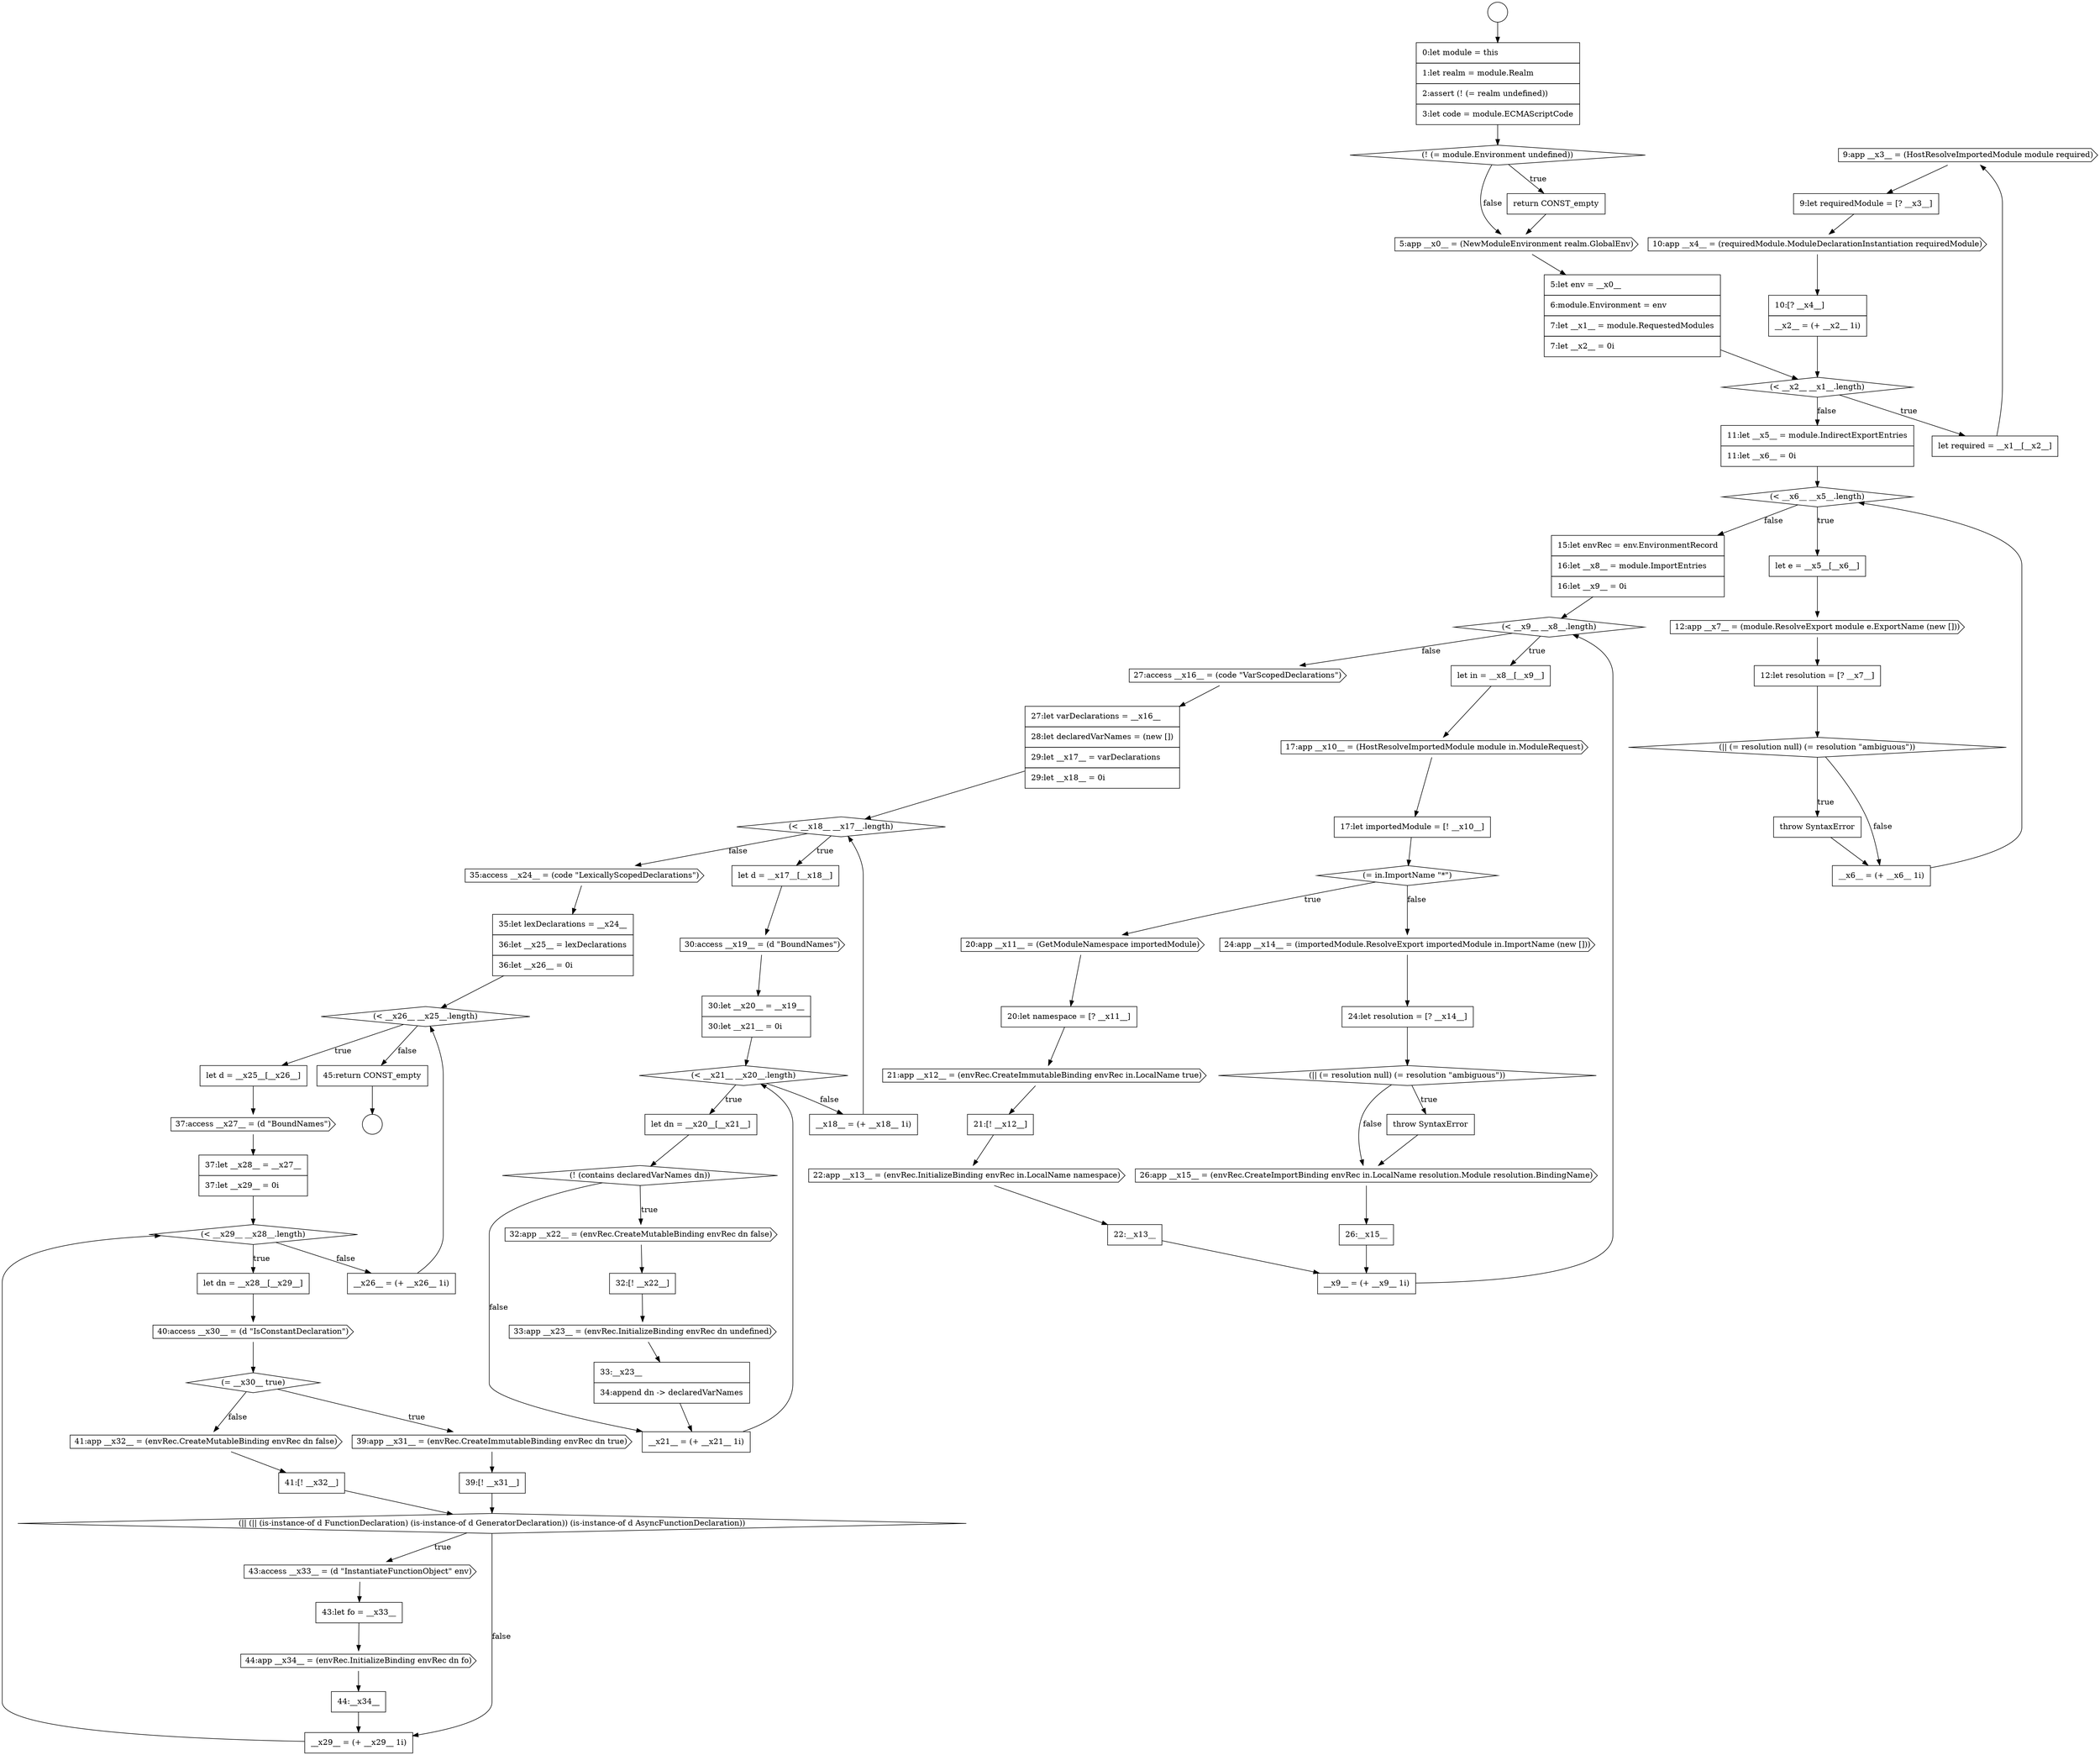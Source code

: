 digraph {
  node9746 [shape=cds, label=<<font color="black">9:app __x3__ = (HostResolveImportedModule module required)</font>> color="black" fillcolor="white" style=filled]
  node9805 [shape=none, margin=0, label=<<font color="black">
    <table border="0" cellborder="1" cellspacing="0" cellpadding="10">
      <tr><td align="left">41:[! __x32__]</td></tr>
    </table>
  </font>> color="black" fillcolor="white" style=filled]
  node9765 [shape=none, margin=0, label=<<font color="black">
    <table border="0" cellborder="1" cellspacing="0" cellpadding="10">
      <tr><td align="left">20:let namespace = [? __x11__]</td></tr>
    </table>
  </font>> color="black" fillcolor="white" style=filled]
  node9798 [shape=diamond, label=<<font color="black">(&lt; __x29__ __x28__.length)</font>> color="black" fillcolor="white" style=filled]
  node9786 [shape=cds, label=<<font color="black">32:app __x22__ = (envRec.CreateMutableBinding envRec dn false)</font>> color="black" fillcolor="white" style=filled]
  node9754 [shape=none, margin=0, label=<<font color="black">
    <table border="0" cellborder="1" cellspacing="0" cellpadding="10">
      <tr><td align="left">12:let resolution = [? __x7__]</td></tr>
    </table>
  </font>> color="black" fillcolor="white" style=filled]
  node9791 [shape=none, margin=0, label=<<font color="black">
    <table border="0" cellborder="1" cellspacing="0" cellpadding="10">
      <tr><td align="left">__x18__ = (+ __x18__ 1i)</td></tr>
    </table>
  </font>> color="black" fillcolor="white" style=filled]
  node9769 [shape=none, margin=0, label=<<font color="black">
    <table border="0" cellborder="1" cellspacing="0" cellpadding="10">
      <tr><td align="left">22:__x13__</td></tr>
    </table>
  </font>> color="black" fillcolor="white" style=filled]
  node9759 [shape=diamond, label=<<font color="black">(&lt; __x9__ __x8__.length)</font>> color="black" fillcolor="white" style=filled]
  node9813 [shape=none, margin=0, label=<<font color="black">
    <table border="0" cellborder="1" cellspacing="0" cellpadding="10">
      <tr><td align="left">45:return CONST_empty</td></tr>
    </table>
  </font>> color="black" fillcolor="white" style=filled]
  node9801 [shape=diamond, label=<<font color="black">(= __x30__ true)</font>> color="black" fillcolor="white" style=filled]
  node9774 [shape=cds, label=<<font color="black">26:app __x15__ = (envRec.CreateImportBinding envRec in.LocalName resolution.Module resolution.BindingName)</font>> color="black" fillcolor="white" style=filled]
  node9800 [shape=cds, label=<<font color="black">40:access __x30__ = (d &quot;IsConstantDeclaration&quot;)</font>> color="black" fillcolor="white" style=filled]
  node9768 [shape=cds, label=<<font color="black">22:app __x13__ = (envRec.InitializeBinding envRec in.LocalName namespace)</font>> color="black" fillcolor="white" style=filled]
  node9811 [shape=none, margin=0, label=<<font color="black">
    <table border="0" cellborder="1" cellspacing="0" cellpadding="10">
      <tr><td align="left">__x29__ = (+ __x29__ 1i)</td></tr>
    </table>
  </font>> color="black" fillcolor="white" style=filled]
  node9781 [shape=cds, label=<<font color="black">30:access __x19__ = (d &quot;BoundNames&quot;)</font>> color="black" fillcolor="white" style=filled]
  node9779 [shape=diamond, label=<<font color="black">(&lt; __x18__ __x17__.length)</font>> color="black" fillcolor="white" style=filled]
  node9749 [shape=none, margin=0, label=<<font color="black">
    <table border="0" cellborder="1" cellspacing="0" cellpadding="10">
      <tr><td align="left">10:[? __x4__]</td></tr>
      <tr><td align="left">__x2__ = (+ __x2__ 1i)</td></tr>
    </table>
  </font>> color="black" fillcolor="white" style=filled]
  node9796 [shape=cds, label=<<font color="black">37:access __x27__ = (d &quot;BoundNames&quot;)</font>> color="black" fillcolor="white" style=filled]
  node9743 [shape=none, margin=0, label=<<font color="black">
    <table border="0" cellborder="1" cellspacing="0" cellpadding="10">
      <tr><td align="left">5:let env = __x0__</td></tr>
      <tr><td align="left">6:module.Environment = env</td></tr>
      <tr><td align="left">7:let __x1__ = module.RequestedModules</td></tr>
      <tr><td align="left">7:let __x2__ = 0i</td></tr>
    </table>
  </font>> color="black" fillcolor="white" style=filled]
  node9764 [shape=cds, label=<<font color="black">20:app __x11__ = (GetModuleNamespace importedModule)</font>> color="black" fillcolor="white" style=filled]
  node9738 [shape=circle label=" " color="black" fillcolor="white" style=filled]
  node9797 [shape=none, margin=0, label=<<font color="black">
    <table border="0" cellborder="1" cellspacing="0" cellpadding="10">
      <tr><td align="left">37:let __x28__ = __x27__</td></tr>
      <tr><td align="left">37:let __x29__ = 0i</td></tr>
    </table>
  </font>> color="black" fillcolor="white" style=filled]
  node9785 [shape=diamond, label=<<font color="black">(! (contains declaredVarNames dn))</font>> color="black" fillcolor="white" style=filled]
  node9753 [shape=cds, label=<<font color="black">12:app __x7__ = (module.ResolveExport module e.ExportName (new []))</font>> color="black" fillcolor="white" style=filled]
  node9745 [shape=none, margin=0, label=<<font color="black">
    <table border="0" cellborder="1" cellspacing="0" cellpadding="10">
      <tr><td align="left">let required = __x1__[__x2__]</td></tr>
    </table>
  </font>> color="black" fillcolor="white" style=filled]
  node9790 [shape=none, margin=0, label=<<font color="black">
    <table border="0" cellborder="1" cellspacing="0" cellpadding="10">
      <tr><td align="left">__x21__ = (+ __x21__ 1i)</td></tr>
    </table>
  </font>> color="black" fillcolor="white" style=filled]
  node9758 [shape=none, margin=0, label=<<font color="black">
    <table border="0" cellborder="1" cellspacing="0" cellpadding="10">
      <tr><td align="left">15:let envRec = env.EnvironmentRecord</td></tr>
      <tr><td align="left">16:let __x8__ = module.ImportEntries</td></tr>
      <tr><td align="left">16:let __x9__ = 0i</td></tr>
    </table>
  </font>> color="black" fillcolor="white" style=filled]
  node9804 [shape=cds, label=<<font color="black">41:app __x32__ = (envRec.CreateMutableBinding envRec dn false)</font>> color="black" fillcolor="white" style=filled]
  node9773 [shape=none, margin=0, label=<<font color="black">
    <table border="0" cellborder="1" cellspacing="0" cellpadding="10">
      <tr><td align="left">throw SyntaxError</td></tr>
    </table>
  </font>> color="black" fillcolor="white" style=filled]
  node9772 [shape=diamond, label=<<font color="black">(|| (= resolution null) (= resolution &quot;ambiguous&quot;))</font>> color="black" fillcolor="white" style=filled]
  node9761 [shape=cds, label=<<font color="black">17:app __x10__ = (HostResolveImportedModule module in.ModuleRequest)</font>> color="black" fillcolor="white" style=filled]
  node9739 [shape=none, margin=0, label=<<font color="black">
    <table border="0" cellborder="1" cellspacing="0" cellpadding="10">
      <tr><td align="left">0:let module = this</td></tr>
      <tr><td align="left">1:let realm = module.Realm</td></tr>
      <tr><td align="left">2:assert (! (= realm undefined))</td></tr>
      <tr><td align="left">3:let code = module.ECMAScriptCode</td></tr>
    </table>
  </font>> color="black" fillcolor="white" style=filled]
  node9782 [shape=none, margin=0, label=<<font color="black">
    <table border="0" cellborder="1" cellspacing="0" cellpadding="10">
      <tr><td align="left">30:let __x20__ = __x19__</td></tr>
      <tr><td align="left">30:let __x21__ = 0i</td></tr>
    </table>
  </font>> color="black" fillcolor="white" style=filled]
  node9750 [shape=none, margin=0, label=<<font color="black">
    <table border="0" cellborder="1" cellspacing="0" cellpadding="10">
      <tr><td align="left">11:let __x5__ = module.IndirectExportEntries</td></tr>
      <tr><td align="left">11:let __x6__ = 0i</td></tr>
    </table>
  </font>> color="black" fillcolor="white" style=filled]
  node9793 [shape=none, margin=0, label=<<font color="black">
    <table border="0" cellborder="1" cellspacing="0" cellpadding="10">
      <tr><td align="left">35:let lexDeclarations = __x24__</td></tr>
      <tr><td align="left">36:let __x25__ = lexDeclarations</td></tr>
      <tr><td align="left">36:let __x26__ = 0i</td></tr>
    </table>
  </font>> color="black" fillcolor="white" style=filled]
  node9744 [shape=diamond, label=<<font color="black">(&lt; __x2__ __x1__.length)</font>> color="black" fillcolor="white" style=filled]
  node9776 [shape=none, margin=0, label=<<font color="black">
    <table border="0" cellborder="1" cellspacing="0" cellpadding="10">
      <tr><td align="left">__x9__ = (+ __x9__ 1i)</td></tr>
    </table>
  </font>> color="black" fillcolor="white" style=filled]
  node9808 [shape=none, margin=0, label=<<font color="black">
    <table border="0" cellborder="1" cellspacing="0" cellpadding="10">
      <tr><td align="left">43:let fo = __x33__</td></tr>
    </table>
  </font>> color="black" fillcolor="white" style=filled]
  node9803 [shape=none, margin=0, label=<<font color="black">
    <table border="0" cellborder="1" cellspacing="0" cellpadding="10">
      <tr><td align="left">39:[! __x31__]</td></tr>
    </table>
  </font>> color="black" fillcolor="white" style=filled]
  node9771 [shape=none, margin=0, label=<<font color="black">
    <table border="0" cellborder="1" cellspacing="0" cellpadding="10">
      <tr><td align="left">24:let resolution = [? __x14__]</td></tr>
    </table>
  </font>> color="black" fillcolor="white" style=filled]
  node9789 [shape=none, margin=0, label=<<font color="black">
    <table border="0" cellborder="1" cellspacing="0" cellpadding="10">
      <tr><td align="left">33:__x23__</td></tr>
      <tr><td align="left">34:append dn -&gt; declaredVarNames</td></tr>
    </table>
  </font>> color="black" fillcolor="white" style=filled]
  node9757 [shape=none, margin=0, label=<<font color="black">
    <table border="0" cellborder="1" cellspacing="0" cellpadding="10">
      <tr><td align="left">__x6__ = (+ __x6__ 1i)</td></tr>
    </table>
  </font>> color="black" fillcolor="white" style=filled]
  node9756 [shape=none, margin=0, label=<<font color="black">
    <table border="0" cellborder="1" cellspacing="0" cellpadding="10">
      <tr><td align="left">throw SyntaxError</td></tr>
    </table>
  </font>> color="black" fillcolor="white" style=filled]
  node9751 [shape=diamond, label=<<font color="black">(&lt; __x6__ __x5__.length)</font>> color="black" fillcolor="white" style=filled]
  node9741 [shape=none, margin=0, label=<<font color="black">
    <table border="0" cellborder="1" cellspacing="0" cellpadding="10">
      <tr><td align="left">return CONST_empty</td></tr>
    </table>
  </font>> color="black" fillcolor="white" style=filled]
  node9740 [shape=diamond, label=<<font color="black">(! (= module.Environment undefined))</font>> color="black" fillcolor="white" style=filled]
  node9762 [shape=none, margin=0, label=<<font color="black">
    <table border="0" cellborder="1" cellspacing="0" cellpadding="10">
      <tr><td align="left">17:let importedModule = [! __x10__]</td></tr>
    </table>
  </font>> color="black" fillcolor="white" style=filled]
  node9777 [shape=cds, label=<<font color="black">27:access __x16__ = (code &quot;VarScopedDeclarations&quot;)</font>> color="black" fillcolor="white" style=filled]
  node9783 [shape=diamond, label=<<font color="black">(&lt; __x21__ __x20__.length)</font>> color="black" fillcolor="white" style=filled]
  node9794 [shape=diamond, label=<<font color="black">(&lt; __x26__ __x25__.length)</font>> color="black" fillcolor="white" style=filled]
  node9766 [shape=cds, label=<<font color="black">21:app __x12__ = (envRec.CreateImmutableBinding envRec in.LocalName true)</font>> color="black" fillcolor="white" style=filled]
  node9809 [shape=cds, label=<<font color="black">44:app __x34__ = (envRec.InitializeBinding envRec dn fo)</font>> color="black" fillcolor="white" style=filled]
  node9807 [shape=cds, label=<<font color="black">43:access __x33__ = (d &quot;InstantiateFunctionObject&quot; env)</font>> color="black" fillcolor="white" style=filled]
  node9775 [shape=none, margin=0, label=<<font color="black">
    <table border="0" cellborder="1" cellspacing="0" cellpadding="10">
      <tr><td align="left">26:__x15__</td></tr>
    </table>
  </font>> color="black" fillcolor="white" style=filled]
  node9747 [shape=none, margin=0, label=<<font color="black">
    <table border="0" cellborder="1" cellspacing="0" cellpadding="10">
      <tr><td align="left">9:let requiredModule = [? __x3__]</td></tr>
    </table>
  </font>> color="black" fillcolor="white" style=filled]
  node9770 [shape=cds, label=<<font color="black">24:app __x14__ = (importedModule.ResolveExport importedModule in.ImportName (new []))</font>> color="black" fillcolor="white" style=filled]
  node9760 [shape=none, margin=0, label=<<font color="black">
    <table border="0" cellborder="1" cellspacing="0" cellpadding="10">
      <tr><td align="left">let in = __x8__[__x9__]</td></tr>
    </table>
  </font>> color="black" fillcolor="white" style=filled]
  node9780 [shape=none, margin=0, label=<<font color="black">
    <table border="0" cellborder="1" cellspacing="0" cellpadding="10">
      <tr><td align="left">let d = __x17__[__x18__]</td></tr>
    </table>
  </font>> color="black" fillcolor="white" style=filled]
  node9755 [shape=diamond, label=<<font color="black">(|| (= resolution null) (= resolution &quot;ambiguous&quot;))</font>> color="black" fillcolor="white" style=filled]
  node9802 [shape=cds, label=<<font color="black">39:app __x31__ = (envRec.CreateImmutableBinding envRec dn true)</font>> color="black" fillcolor="white" style=filled]
  node9792 [shape=cds, label=<<font color="black">35:access __x24__ = (code &quot;LexicallyScopedDeclarations&quot;)</font>> color="black" fillcolor="white" style=filled]
  node9799 [shape=none, margin=0, label=<<font color="black">
    <table border="0" cellborder="1" cellspacing="0" cellpadding="10">
      <tr><td align="left">let dn = __x28__[__x29__]</td></tr>
    </table>
  </font>> color="black" fillcolor="white" style=filled]
  node9787 [shape=none, margin=0, label=<<font color="black">
    <table border="0" cellborder="1" cellspacing="0" cellpadding="10">
      <tr><td align="left">32:[! __x22__]</td></tr>
    </table>
  </font>> color="black" fillcolor="white" style=filled]
  node9812 [shape=none, margin=0, label=<<font color="black">
    <table border="0" cellborder="1" cellspacing="0" cellpadding="10">
      <tr><td align="left">__x26__ = (+ __x26__ 1i)</td></tr>
    </table>
  </font>> color="black" fillcolor="white" style=filled]
  node9806 [shape=diamond, label=<<font color="black">(|| (|| (is-instance-of d FunctionDeclaration) (is-instance-of d GeneratorDeclaration)) (is-instance-of d AsyncFunctionDeclaration))</font>> color="black" fillcolor="white" style=filled]
  node9767 [shape=none, margin=0, label=<<font color="black">
    <table border="0" cellborder="1" cellspacing="0" cellpadding="10">
      <tr><td align="left">21:[! __x12__]</td></tr>
    </table>
  </font>> color="black" fillcolor="white" style=filled]
  node9788 [shape=cds, label=<<font color="black">33:app __x23__ = (envRec.InitializeBinding envRec dn undefined)</font>> color="black" fillcolor="white" style=filled]
  node9778 [shape=none, margin=0, label=<<font color="black">
    <table border="0" cellborder="1" cellspacing="0" cellpadding="10">
      <tr><td align="left">27:let varDeclarations = __x16__</td></tr>
      <tr><td align="left">28:let declaredVarNames = (new [])</td></tr>
      <tr><td align="left">29:let __x17__ = varDeclarations</td></tr>
      <tr><td align="left">29:let __x18__ = 0i</td></tr>
    </table>
  </font>> color="black" fillcolor="white" style=filled]
  node9752 [shape=none, margin=0, label=<<font color="black">
    <table border="0" cellborder="1" cellspacing="0" cellpadding="10">
      <tr><td align="left">let e = __x5__[__x6__]</td></tr>
    </table>
  </font>> color="black" fillcolor="white" style=filled]
  node9795 [shape=none, margin=0, label=<<font color="black">
    <table border="0" cellborder="1" cellspacing="0" cellpadding="10">
      <tr><td align="left">let d = __x25__[__x26__]</td></tr>
    </table>
  </font>> color="black" fillcolor="white" style=filled]
  node9742 [shape=cds, label=<<font color="black">5:app __x0__ = (NewModuleEnvironment realm.GlobalEnv)</font>> color="black" fillcolor="white" style=filled]
  node9810 [shape=none, margin=0, label=<<font color="black">
    <table border="0" cellborder="1" cellspacing="0" cellpadding="10">
      <tr><td align="left">44:__x34__</td></tr>
    </table>
  </font>> color="black" fillcolor="white" style=filled]
  node9763 [shape=diamond, label=<<font color="black">(= in.ImportName &quot;*&quot;)</font>> color="black" fillcolor="white" style=filled]
  node9737 [shape=circle label=" " color="black" fillcolor="white" style=filled]
  node9784 [shape=none, margin=0, label=<<font color="black">
    <table border="0" cellborder="1" cellspacing="0" cellpadding="10">
      <tr><td align="left">let dn = __x20__[__x21__]</td></tr>
    </table>
  </font>> color="black" fillcolor="white" style=filled]
  node9748 [shape=cds, label=<<font color="black">10:app __x4__ = (requiredModule.ModuleDeclarationInstantiation requiredModule)</font>> color="black" fillcolor="white" style=filled]
  node9751 -> node9752 [label=<<font color="black">true</font>> color="black"]
  node9751 -> node9758 [label=<<font color="black">false</font>> color="black"]
  node9773 -> node9774 [ color="black"]
  node9789 -> node9790 [ color="black"]
  node9811 -> node9798 [ color="black"]
  node9776 -> node9759 [ color="black"]
  node9805 -> node9806 [ color="black"]
  node9752 -> node9753 [ color="black"]
  node9785 -> node9786 [label=<<font color="black">true</font>> color="black"]
  node9785 -> node9790 [label=<<font color="black">false</font>> color="black"]
  node9803 -> node9806 [ color="black"]
  node9774 -> node9775 [ color="black"]
  node9813 -> node9738 [ color="black"]
  node9809 -> node9810 [ color="black"]
  node9778 -> node9779 [ color="black"]
  node9786 -> node9787 [ color="black"]
  node9804 -> node9805 [ color="black"]
  node9791 -> node9779 [ color="black"]
  node9757 -> node9751 [ color="black"]
  node9748 -> node9749 [ color="black"]
  node9740 -> node9741 [label=<<font color="black">true</font>> color="black"]
  node9740 -> node9742 [label=<<font color="black">false</font>> color="black"]
  node9788 -> node9789 [ color="black"]
  node9772 -> node9773 [label=<<font color="black">true</font>> color="black"]
  node9772 -> node9774 [label=<<font color="black">false</font>> color="black"]
  node9760 -> node9761 [ color="black"]
  node9806 -> node9807 [label=<<font color="black">true</font>> color="black"]
  node9806 -> node9811 [label=<<font color="black">false</font>> color="black"]
  node9783 -> node9784 [label=<<font color="black">true</font>> color="black"]
  node9783 -> node9791 [label=<<font color="black">false</font>> color="black"]
  node9790 -> node9783 [ color="black"]
  node9745 -> node9746 [ color="black"]
  node9742 -> node9743 [ color="black"]
  node9766 -> node9767 [ color="black"]
  node9741 -> node9742 [ color="black"]
  node9754 -> node9755 [ color="black"]
  node9781 -> node9782 [ color="black"]
  node9777 -> node9778 [ color="black"]
  node9794 -> node9795 [label=<<font color="black">true</font>> color="black"]
  node9794 -> node9813 [label=<<font color="black">false</font>> color="black"]
  node9761 -> node9762 [ color="black"]
  node9770 -> node9771 [ color="black"]
  node9769 -> node9776 [ color="black"]
  node9749 -> node9744 [ color="black"]
  node9810 -> node9811 [ color="black"]
  node9739 -> node9740 [ color="black"]
  node9756 -> node9757 [ color="black"]
  node9812 -> node9794 [ color="black"]
  node9765 -> node9766 [ color="black"]
  node9762 -> node9763 [ color="black"]
  node9768 -> node9769 [ color="black"]
  node9797 -> node9798 [ color="black"]
  node9767 -> node9768 [ color="black"]
  node9750 -> node9751 [ color="black"]
  node9801 -> node9802 [label=<<font color="black">true</font>> color="black"]
  node9801 -> node9804 [label=<<font color="black">false</font>> color="black"]
  node9763 -> node9764 [label=<<font color="black">true</font>> color="black"]
  node9763 -> node9770 [label=<<font color="black">false</font>> color="black"]
  node9758 -> node9759 [ color="black"]
  node9807 -> node9808 [ color="black"]
  node9779 -> node9780 [label=<<font color="black">true</font>> color="black"]
  node9779 -> node9792 [label=<<font color="black">false</font>> color="black"]
  node9775 -> node9776 [ color="black"]
  node9802 -> node9803 [ color="black"]
  node9780 -> node9781 [ color="black"]
  node9795 -> node9796 [ color="black"]
  node9747 -> node9748 [ color="black"]
  node9764 -> node9765 [ color="black"]
  node9784 -> node9785 [ color="black"]
  node9808 -> node9809 [ color="black"]
  node9793 -> node9794 [ color="black"]
  node9753 -> node9754 [ color="black"]
  node9771 -> node9772 [ color="black"]
  node9737 -> node9739 [ color="black"]
  node9792 -> node9793 [ color="black"]
  node9744 -> node9745 [label=<<font color="black">true</font>> color="black"]
  node9744 -> node9750 [label=<<font color="black">false</font>> color="black"]
  node9799 -> node9800 [ color="black"]
  node9787 -> node9788 [ color="black"]
  node9782 -> node9783 [ color="black"]
  node9743 -> node9744 [ color="black"]
  node9759 -> node9760 [label=<<font color="black">true</font>> color="black"]
  node9759 -> node9777 [label=<<font color="black">false</font>> color="black"]
  node9755 -> node9756 [label=<<font color="black">true</font>> color="black"]
  node9755 -> node9757 [label=<<font color="black">false</font>> color="black"]
  node9800 -> node9801 [ color="black"]
  node9796 -> node9797 [ color="black"]
  node9746 -> node9747 [ color="black"]
  node9798 -> node9799 [label=<<font color="black">true</font>> color="black"]
  node9798 -> node9812 [label=<<font color="black">false</font>> color="black"]
}
